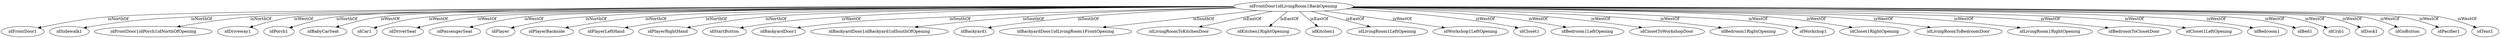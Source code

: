 strict digraph  {
idFrontDoor1idLivingRoom1BackOpening [node_type=entity_node];
idFrontDoor1 [node_type=entity_node];
idSidewalk1 [node_type=entity_node];
idFrontDoor1idPorch1idNorthOfOpening [node_type=entity_node];
idDriveway1 [node_type=entity_node];
idPorch1 [node_type=entity_node];
idBabyCarSeat [node_type=entity_node];
idCar1 [node_type=entity_node];
idDriverSeat [node_type=entity_node];
idPassengerSeat [node_type=entity_node];
idPlayer [node_type=entity_node];
idPlayerBackside [node_type=entity_node];
idPlayerLeftHand [node_type=entity_node];
idPlayerRightHand [node_type=entity_node];
idStartButton [node_type=entity_node];
idBackyardDoor1 [node_type=entity_node];
idBackyardDoor1idBackyard1idSouthOfOpening [node_type=entity_node];
idBackyard1 [node_type=entity_node];
idBackyardDoor1idLivingRoom1FrontOpening [node_type=entity_node];
idLivingRoomToKitchenDoor [node_type=entity_node];
idKitchen1RightOpening [node_type=entity_node];
idKitchen1 [node_type=entity_node];
idLivingRoom1LeftOpening [node_type=entity_node];
idWorkshop1LeftOpening [node_type=entity_node];
idCloset1 [node_type=entity_node];
idBedroom1LeftOpening [node_type=entity_node];
idClosetToWorkshopDoor [node_type=entity_node];
idBedroom1RightOpening [node_type=entity_node];
idWorkshop1 [node_type=entity_node];
idCloset1RightOpening [node_type=entity_node];
idLivingRoomToBedroomDoor [node_type=entity_node];
idLivingRoom1RightOpening [node_type=entity_node];
idBedroomToClosetDoor [node_type=entity_node];
idCloset1LeftOpening [node_type=entity_node];
idBedroom1 [node_type=entity_node];
idBed1 [node_type=entity_node];
idCrib1 [node_type=entity_node];
idDock1 [node_type=entity_node];
idGoButton [node_type=entity_node];
idPacifier1 [node_type=entity_node];
idTent1 [node_type=entity_node];
idFrontDoor1idLivingRoom1BackOpening -> idFrontDoor1  [edge_type=relationship, label=isNorthOf];
idFrontDoor1idLivingRoom1BackOpening -> idSidewalk1  [edge_type=relationship, label=isNorthOf];
idFrontDoor1idLivingRoom1BackOpening -> idFrontDoor1idPorch1idNorthOfOpening  [edge_type=relationship, label=isNorthOf];
idFrontDoor1idLivingRoom1BackOpening -> idDriveway1  [edge_type=relationship, label=isWestOf];
idFrontDoor1idLivingRoom1BackOpening -> idPorch1  [edge_type=relationship, label=isNorthOf];
idFrontDoor1idLivingRoom1BackOpening -> idBabyCarSeat  [edge_type=relationship, label=isWestOf];
idFrontDoor1idLivingRoom1BackOpening -> idCar1  [edge_type=relationship, label=isWestOf];
idFrontDoor1idLivingRoom1BackOpening -> idDriverSeat  [edge_type=relationship, label=isWestOf];
idFrontDoor1idLivingRoom1BackOpening -> idPassengerSeat  [edge_type=relationship, label=isWestOf];
idFrontDoor1idLivingRoom1BackOpening -> idPlayer  [edge_type=relationship, label=isNorthOf];
idFrontDoor1idLivingRoom1BackOpening -> idPlayerBackside  [edge_type=relationship, label=isNorthOf];
idFrontDoor1idLivingRoom1BackOpening -> idPlayerLeftHand  [edge_type=relationship, label=isNorthOf];
idFrontDoor1idLivingRoom1BackOpening -> idPlayerRightHand  [edge_type=relationship, label=isNorthOf];
idFrontDoor1idLivingRoom1BackOpening -> idStartButton  [edge_type=relationship, label=isWestOf];
idFrontDoor1idLivingRoom1BackOpening -> idBackyardDoor1  [edge_type=relationship, label=isSouthOf];
idFrontDoor1idLivingRoom1BackOpening -> idBackyardDoor1idBackyard1idSouthOfOpening  [edge_type=relationship, label=isSouthOf];
idFrontDoor1idLivingRoom1BackOpening -> idBackyard1  [edge_type=relationship, label=isSouthOf];
idFrontDoor1idLivingRoom1BackOpening -> idBackyardDoor1idLivingRoom1FrontOpening  [edge_type=relationship, label=isSouthOf];
idFrontDoor1idLivingRoom1BackOpening -> idLivingRoomToKitchenDoor  [edge_type=relationship, label=isEastOf];
idFrontDoor1idLivingRoom1BackOpening -> idKitchen1RightOpening  [edge_type=relationship, label=isEastOf];
idFrontDoor1idLivingRoom1BackOpening -> idKitchen1  [edge_type=relationship, label=isEastOf];
idFrontDoor1idLivingRoom1BackOpening -> idLivingRoom1LeftOpening  [edge_type=relationship, label=isEastOf];
idFrontDoor1idLivingRoom1BackOpening -> idWorkshop1LeftOpening  [edge_type=relationship, label=isWestOf];
idFrontDoor1idLivingRoom1BackOpening -> idCloset1  [edge_type=relationship, label=isWestOf];
idFrontDoor1idLivingRoom1BackOpening -> idBedroom1LeftOpening  [edge_type=relationship, label=isWestOf];
idFrontDoor1idLivingRoom1BackOpening -> idClosetToWorkshopDoor  [edge_type=relationship, label=isWestOf];
idFrontDoor1idLivingRoom1BackOpening -> idBedroom1RightOpening  [edge_type=relationship, label=isWestOf];
idFrontDoor1idLivingRoom1BackOpening -> idWorkshop1  [edge_type=relationship, label=isWestOf];
idFrontDoor1idLivingRoom1BackOpening -> idCloset1RightOpening  [edge_type=relationship, label=isWestOf];
idFrontDoor1idLivingRoom1BackOpening -> idLivingRoomToBedroomDoor  [edge_type=relationship, label=isWestOf];
idFrontDoor1idLivingRoom1BackOpening -> idLivingRoom1RightOpening  [edge_type=relationship, label=isWestOf];
idFrontDoor1idLivingRoom1BackOpening -> idBedroomToClosetDoor  [edge_type=relationship, label=isWestOf];
idFrontDoor1idLivingRoom1BackOpening -> idCloset1LeftOpening  [edge_type=relationship, label=isWestOf];
idFrontDoor1idLivingRoom1BackOpening -> idBedroom1  [edge_type=relationship, label=isWestOf];
idFrontDoor1idLivingRoom1BackOpening -> idBed1  [edge_type=relationship, label=isWestOf];
idFrontDoor1idLivingRoom1BackOpening -> idCrib1  [edge_type=relationship, label=isWestOf];
idFrontDoor1idLivingRoom1BackOpening -> idDock1  [edge_type=relationship, label=isWestOf];
idFrontDoor1idLivingRoom1BackOpening -> idGoButton  [edge_type=relationship, label=isWestOf];
idFrontDoor1idLivingRoom1BackOpening -> idPacifier1  [edge_type=relationship, label=isWestOf];
idFrontDoor1idLivingRoom1BackOpening -> idTent1  [edge_type=relationship, label=isWestOf];
}
